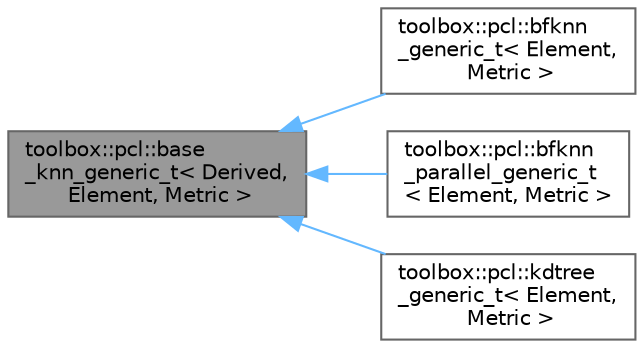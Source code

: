 digraph "toolbox::pcl::base_knn_generic_t&lt; Derived, Element, Metric &gt;"
{
 // LATEX_PDF_SIZE
  bgcolor="transparent";
  edge [fontname=Helvetica,fontsize=10,labelfontname=Helvetica,labelfontsize=10];
  node [fontname=Helvetica,fontsize=10,shape=box,height=0.2,width=0.4];
  rankdir="LR";
  Node1 [id="Node000001",label="toolbox::pcl::base\l_knn_generic_t\< Derived,\l Element, Metric \>",height=0.2,width=0.4,color="gray40", fillcolor="grey60", style="filled", fontcolor="black",tooltip="KNN算法的基类（CRTP模式） / Base class for KNN algorithms (CRTP pattern)"];
  Node1 -> Node2 [id="edge1_Node000001_Node000002",dir="back",color="steelblue1",style="solid",tooltip=" "];
  Node2 [id="Node000002",label="toolbox::pcl::bfknn\l_generic_t\< Element,\l Metric \>",height=0.2,width=0.4,color="gray40", fillcolor="white", style="filled",URL="$classtoolbox_1_1pcl_1_1bfknn__generic__t.html",tooltip="暴力K近邻搜索算法的通用实现 / Generic brute-force K-nearest neighbors search implementation"];
  Node1 -> Node3 [id="edge2_Node000001_Node000003",dir="back",color="steelblue1",style="solid",tooltip=" "];
  Node3 [id="Node000003",label="toolbox::pcl::bfknn\l_parallel_generic_t\l\< Element, Metric \>",height=0.2,width=0.4,color="gray40", fillcolor="white", style="filled",URL="$classtoolbox_1_1pcl_1_1bfknn__parallel__generic__t.html",tooltip=" "];
  Node1 -> Node4 [id="edge3_Node000001_Node000004",dir="back",color="steelblue1",style="solid",tooltip=" "];
  Node4 [id="Node000004",label="toolbox::pcl::kdtree\l_generic_t\< Element,\l Metric \>",height=0.2,width=0.4,color="gray40", fillcolor="white", style="filled",URL="$classtoolbox_1_1pcl_1_1kdtree__generic__t.html",tooltip=" "];
}
